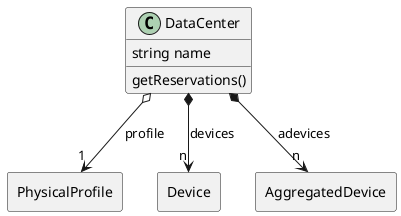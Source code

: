 @startuml

class "DataCenter" as Model {
 string name

 getReservations()
 
}

rectangle "PhysicalProfile" as PhysicalProfile {
}

Model o--> "1" PhysicalProfile : profile


rectangle "Device" as Device {
}

Model *--> "n" Device : devices


rectangle "AggregatedDevice" as AggregatedDevice {
}

Model *--> "n" AggregatedDevice : adevices




@enduml
